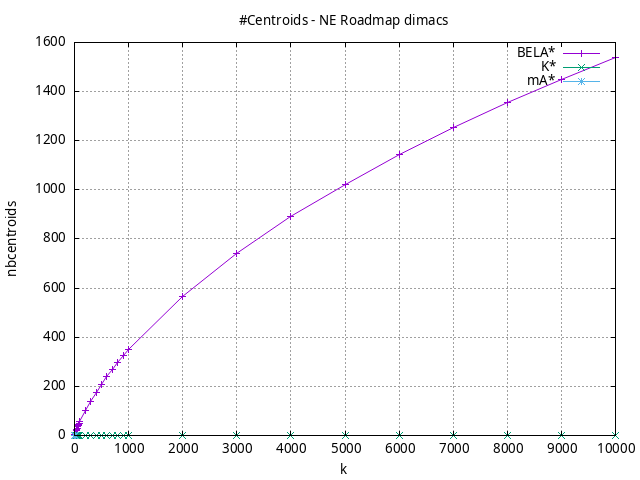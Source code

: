 #!/usr/bin/gnuplot
# -*- coding: utf-8 -*-
#
# results/roadmap/dimacs/NE/USA-road-d.NE.heuristic.nbcentroids.gnuplot
#
# Started on 01/09/2024 14:39:20
# Author: Carlos Linares López
set grid
set xlabel "k"
set ylabel "nbcentroids"

set title "#Centroids - NE Roadmap dimacs"

set terminal png enhanced font "Ariel,10"
set output 'USA-road-d.NE.heuristic.nbcentroids.png'

plot "-" title "BELA*"      with linesp, "-" title "K*"      with linesp, "-" title "mA*"      with linesp

	1 1.0
	2 1.44
	3 2.21
	4 2.69
	5 3.52
	6 4.0
	7 4.79
	8 5.2
	9 6.05
	10 6.5
	20 12.65
	30 18.47
	40 24.18
	50 29.84
	60 35.06
	70 40.36
	80 45.52
	90 50.57
	100 55.27
	200 100.12
	300 139.47
	400 175.33
	500 208.7
	600 239.84
	700 269.3
	800 297.33
	900 324.44
	1000 351.16
	2000 567.1
	3000 741.94
	4000 890.67
	5000 1022.01
	6000 1142.22
	7000 1253.43
	8000 1354.98
	9000 1450.79
	10000 1540.32
end
	1 0.0
	2 0.0
	3 0.0
	4 0.0
	5 0.0
	6 0.0
	7 0.0
	8 0.0
	9 0.0
	10 0.0
	20 0.0
	30 0.0
	40 0.0
	50 0.0
	60 0.0
	70 0.0
	80 0.0
	90 0.0
	100 0.0
	200 0.0
	300 0.0
	400 0.0
	500 0.0
	600 0.0
	700 0.0
	800 0.0
	900 0.0
	1000 0.0
	2000 0.0
	3000 0.0
	4000 0.0
	5000 0.0
	6000 0.0
	7000 0.0
	8000 0.0
	9000 0.0
	10000 0.0
end
	1 0.0
	2 0.0
	3 0.0
	4 0.0
	5 0.0
	6 0.0
	7 0.0
	8 0.0
	9 0.0
	10 0.0
end
